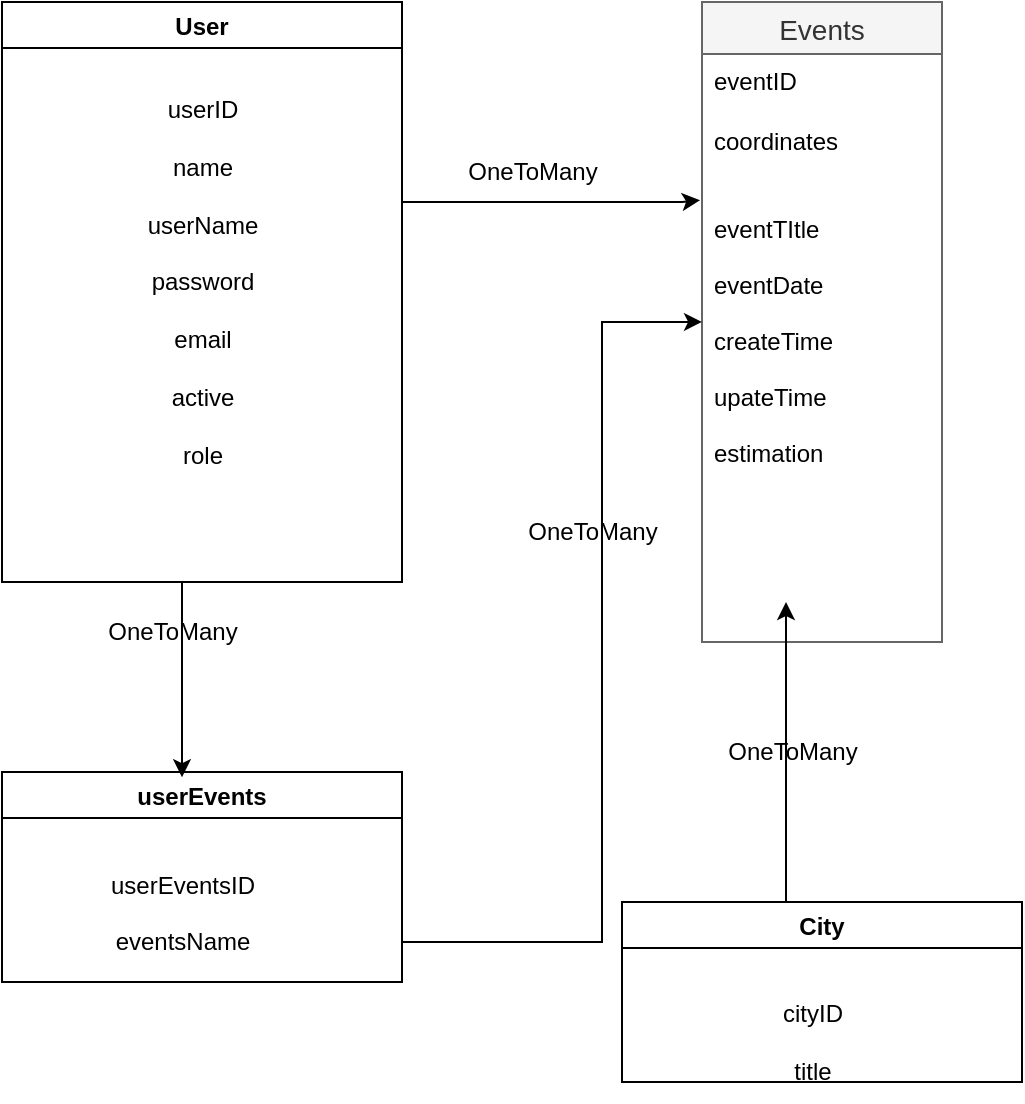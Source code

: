 <mxfile version="20.3.6" type="github">
  <diagram id="aw-yCcZevySmTfpU_dS_" name="Страница 1">
    <mxGraphModel dx="1320" dy="459" grid="1" gridSize="10" guides="1" tooltips="1" connect="1" arrows="1" fold="1" page="1" pageScale="1" pageWidth="827" pageHeight="1169" math="0" shadow="0">
      <root>
        <mxCell id="0" />
        <mxCell id="1" parent="0" />
        <mxCell id="4LoF3xcJ_vZ8I_fZvGXv-9" value="User" style="swimlane;labelBackgroundColor=none;labelBorderColor=none;fontColor=#000000;" parent="1" vertex="1">
          <mxGeometry x="50" y="100" width="200" height="290" as="geometry" />
        </mxCell>
        <mxCell id="4LoF3xcJ_vZ8I_fZvGXv-10" value="&lt;div&gt;userID&lt;/div&gt;&lt;div&gt;&lt;br&gt;&lt;/div&gt;&lt;div&gt;name&lt;/div&gt;&lt;div&gt;&lt;br&gt;&lt;/div&gt;&lt;div&gt;userName&lt;/div&gt;&lt;div&gt;&lt;br&gt;&lt;/div&gt;&lt;div&gt;password&lt;/div&gt;&lt;div&gt;&lt;br&gt;&lt;/div&gt;&lt;div&gt;email&lt;/div&gt;&lt;div&gt;&lt;br&gt;&lt;/div&gt;&lt;div&gt;active&lt;/div&gt;&lt;div&gt;&lt;br&gt;&lt;/div&gt;&lt;div&gt;role&lt;br&gt;&lt;/div&gt;" style="text;html=1;align=center;verticalAlign=middle;resizable=0;points=[];autosize=1;strokeColor=none;fillColor=none;fontColor=#000000;" parent="4LoF3xcJ_vZ8I_fZvGXv-9" vertex="1">
          <mxGeometry x="60" y="40" width="80" height="200" as="geometry" />
        </mxCell>
        <mxCell id="4LoF3xcJ_vZ8I_fZvGXv-4" value="Events" style="swimlane;fontStyle=0;childLayout=stackLayout;horizontal=1;startSize=26;horizontalStack=0;resizeParent=1;resizeParentMax=0;resizeLast=0;collapsible=1;marginBottom=0;align=center;fontSize=14;fillColor=#f5f5f5;fontColor=#333333;strokeColor=#666666;" parent="1" vertex="1">
          <mxGeometry x="400" y="100" width="120" height="320" as="geometry" />
        </mxCell>
        <mxCell id="4LoF3xcJ_vZ8I_fZvGXv-5" value="eventID" style="text;strokeColor=none;fillColor=none;spacingLeft=4;spacingRight=4;overflow=hidden;rotatable=0;points=[[0,0.5],[1,0.5]];portConstraint=eastwest;fontSize=12;fontColor=#000000;labelBackgroundColor=none;labelBorderColor=none;" parent="4LoF3xcJ_vZ8I_fZvGXv-4" vertex="1">
          <mxGeometry y="26" width="120" height="30" as="geometry" />
        </mxCell>
        <mxCell id="4LoF3xcJ_vZ8I_fZvGXv-6" value="coordinates" style="text;strokeColor=none;fillColor=none;spacingLeft=4;spacingRight=4;overflow=hidden;rotatable=0;points=[[0,0.5],[1,0.5]];portConstraint=eastwest;fontSize=12;" parent="4LoF3xcJ_vZ8I_fZvGXv-4" vertex="1">
          <mxGeometry y="56" width="120" height="30" as="geometry" />
        </mxCell>
        <mxCell id="4LoF3xcJ_vZ8I_fZvGXv-7" value="&#xa;eventTItle&#xa;&#xa;eventDate&#xa;&#xa;createTime&#xa;&#xa;upateTime&#xa;&#xa;estimation&#xa;&#xa;&#xa;&#xa;&#xa;" style="text;strokeColor=none;fillColor=none;spacingLeft=4;spacingRight=4;overflow=hidden;rotatable=0;points=[[0,0.5],[1,0.5]];portConstraint=eastwest;fontSize=12;" parent="4LoF3xcJ_vZ8I_fZvGXv-4" vertex="1">
          <mxGeometry y="86" width="120" height="234" as="geometry" />
        </mxCell>
        <mxCell id="4LoF3xcJ_vZ8I_fZvGXv-13" value="" style="endArrow=classic;html=1;rounded=0;fontColor=#000000;entryX=-0.008;entryY=0.056;entryDx=0;entryDy=0;entryPerimeter=0;" parent="1" target="4LoF3xcJ_vZ8I_fZvGXv-7" edge="1">
          <mxGeometry width="50" height="50" relative="1" as="geometry">
            <mxPoint x="250" y="200" as="sourcePoint" />
            <mxPoint x="440" y="250" as="targetPoint" />
            <Array as="points">
              <mxPoint x="390" y="200" />
            </Array>
          </mxGeometry>
        </mxCell>
        <mxCell id="4LoF3xcJ_vZ8I_fZvGXv-14" value="OneToMany" style="text;html=1;align=center;verticalAlign=middle;resizable=0;points=[];autosize=1;strokeColor=none;fillColor=none;fontColor=#000000;" parent="1" vertex="1">
          <mxGeometry x="270" y="170" width="90" height="30" as="geometry" />
        </mxCell>
        <mxCell id="4LoF3xcJ_vZ8I_fZvGXv-15" value="City" style="swimlane;labelBackgroundColor=none;labelBorderColor=none;fontColor=#000000;" parent="1" vertex="1">
          <mxGeometry x="360" y="550" width="200" height="90" as="geometry" />
        </mxCell>
        <mxCell id="4LoF3xcJ_vZ8I_fZvGXv-16" value="&lt;div&gt;cityID&lt;/div&gt;&lt;div&gt;&lt;br&gt;&lt;/div&gt;&lt;div&gt;title&lt;br&gt;&lt;/div&gt;" style="text;html=1;align=center;verticalAlign=middle;resizable=0;points=[];autosize=1;strokeColor=none;fillColor=none;fontColor=#000000;" parent="4LoF3xcJ_vZ8I_fZvGXv-15" vertex="1">
          <mxGeometry x="70" y="40" width="50" height="60" as="geometry" />
        </mxCell>
        <mxCell id="4LoF3xcJ_vZ8I_fZvGXv-17" value="" style="endArrow=classic;html=1;rounded=0;fontColor=#000000;startArrow=none;" parent="1" edge="1">
          <mxGeometry width="50" height="50" relative="1" as="geometry">
            <mxPoint x="442" y="550" as="sourcePoint" />
            <mxPoint x="442" y="400" as="targetPoint" />
          </mxGeometry>
        </mxCell>
        <mxCell id="4LoF3xcJ_vZ8I_fZvGXv-19" value="userEvents" style="swimlane;labelBackgroundColor=none;labelBorderColor=none;fontColor=#000000;" parent="1" vertex="1">
          <mxGeometry x="50" y="485" width="200" height="105" as="geometry" />
        </mxCell>
        <mxCell id="4LoF3xcJ_vZ8I_fZvGXv-21" value="&lt;div&gt;userEventsID&lt;/div&gt;&lt;div&gt;&lt;br&gt;&lt;/div&gt;&lt;div&gt;eventsName&lt;/div&gt;&lt;div&gt;&lt;br&gt;&lt;/div&gt;&lt;div&gt;&lt;br&gt;&lt;/div&gt;" style="text;html=1;align=center;verticalAlign=middle;resizable=0;points=[];autosize=1;strokeColor=none;fillColor=none;fontColor=#000000;" parent="4LoF3xcJ_vZ8I_fZvGXv-19" vertex="1">
          <mxGeometry x="40" y="40" width="100" height="90" as="geometry" />
        </mxCell>
        <mxCell id="4LoF3xcJ_vZ8I_fZvGXv-22" value="" style="endArrow=classic;html=1;rounded=0;fontColor=#000000;entryX=0.45;entryY=0.025;entryDx=0;entryDy=0;entryPerimeter=0;" parent="1" target="4LoF3xcJ_vZ8I_fZvGXv-19" edge="1">
          <mxGeometry width="50" height="50" relative="1" as="geometry">
            <mxPoint x="140" y="390" as="sourcePoint" />
            <mxPoint x="190" y="390" as="targetPoint" />
          </mxGeometry>
        </mxCell>
        <mxCell id="4LoF3xcJ_vZ8I_fZvGXv-23" value="OneToMany" style="text;html=1;align=center;verticalAlign=middle;resizable=0;points=[];autosize=1;strokeColor=none;fillColor=none;fontColor=#000000;" parent="1" vertex="1">
          <mxGeometry x="90" y="400" width="90" height="30" as="geometry" />
        </mxCell>
        <mxCell id="4LoF3xcJ_vZ8I_fZvGXv-24" value="" style="endArrow=classic;html=1;rounded=0;fontColor=#000000;entryX=0;entryY=0.316;entryDx=0;entryDy=0;entryPerimeter=0;" parent="1" target="4LoF3xcJ_vZ8I_fZvGXv-7" edge="1">
          <mxGeometry width="50" height="50" relative="1" as="geometry">
            <mxPoint x="250" y="570" as="sourcePoint" />
            <mxPoint x="390" y="240" as="targetPoint" />
            <Array as="points">
              <mxPoint x="350" y="570" />
              <mxPoint x="350" y="260" />
            </Array>
          </mxGeometry>
        </mxCell>
        <mxCell id="4LoF3xcJ_vZ8I_fZvGXv-25" value="OneToMany" style="text;html=1;align=center;verticalAlign=middle;resizable=0;points=[];autosize=1;strokeColor=none;fillColor=none;fontColor=#000000;" parent="1" vertex="1">
          <mxGeometry x="300" y="350" width="90" height="30" as="geometry" />
        </mxCell>
        <mxCell id="4LoF3xcJ_vZ8I_fZvGXv-18" value="OneToMany" style="text;html=1;align=center;verticalAlign=middle;resizable=0;points=[];autosize=1;strokeColor=none;fillColor=none;fontColor=#000000;" parent="1" vertex="1">
          <mxGeometry x="400" y="460" width="90" height="30" as="geometry" />
        </mxCell>
        <mxCell id="4LoF3xcJ_vZ8I_fZvGXv-26" value="" style="endArrow=none;html=1;rounded=0;fontColor=#000000;" parent="1" edge="1">
          <mxGeometry width="50" height="50" relative="1" as="geometry">
            <mxPoint x="442" y="520" as="sourcePoint" />
            <mxPoint x="442" y="440" as="targetPoint" />
          </mxGeometry>
        </mxCell>
      </root>
    </mxGraphModel>
  </diagram>
</mxfile>
